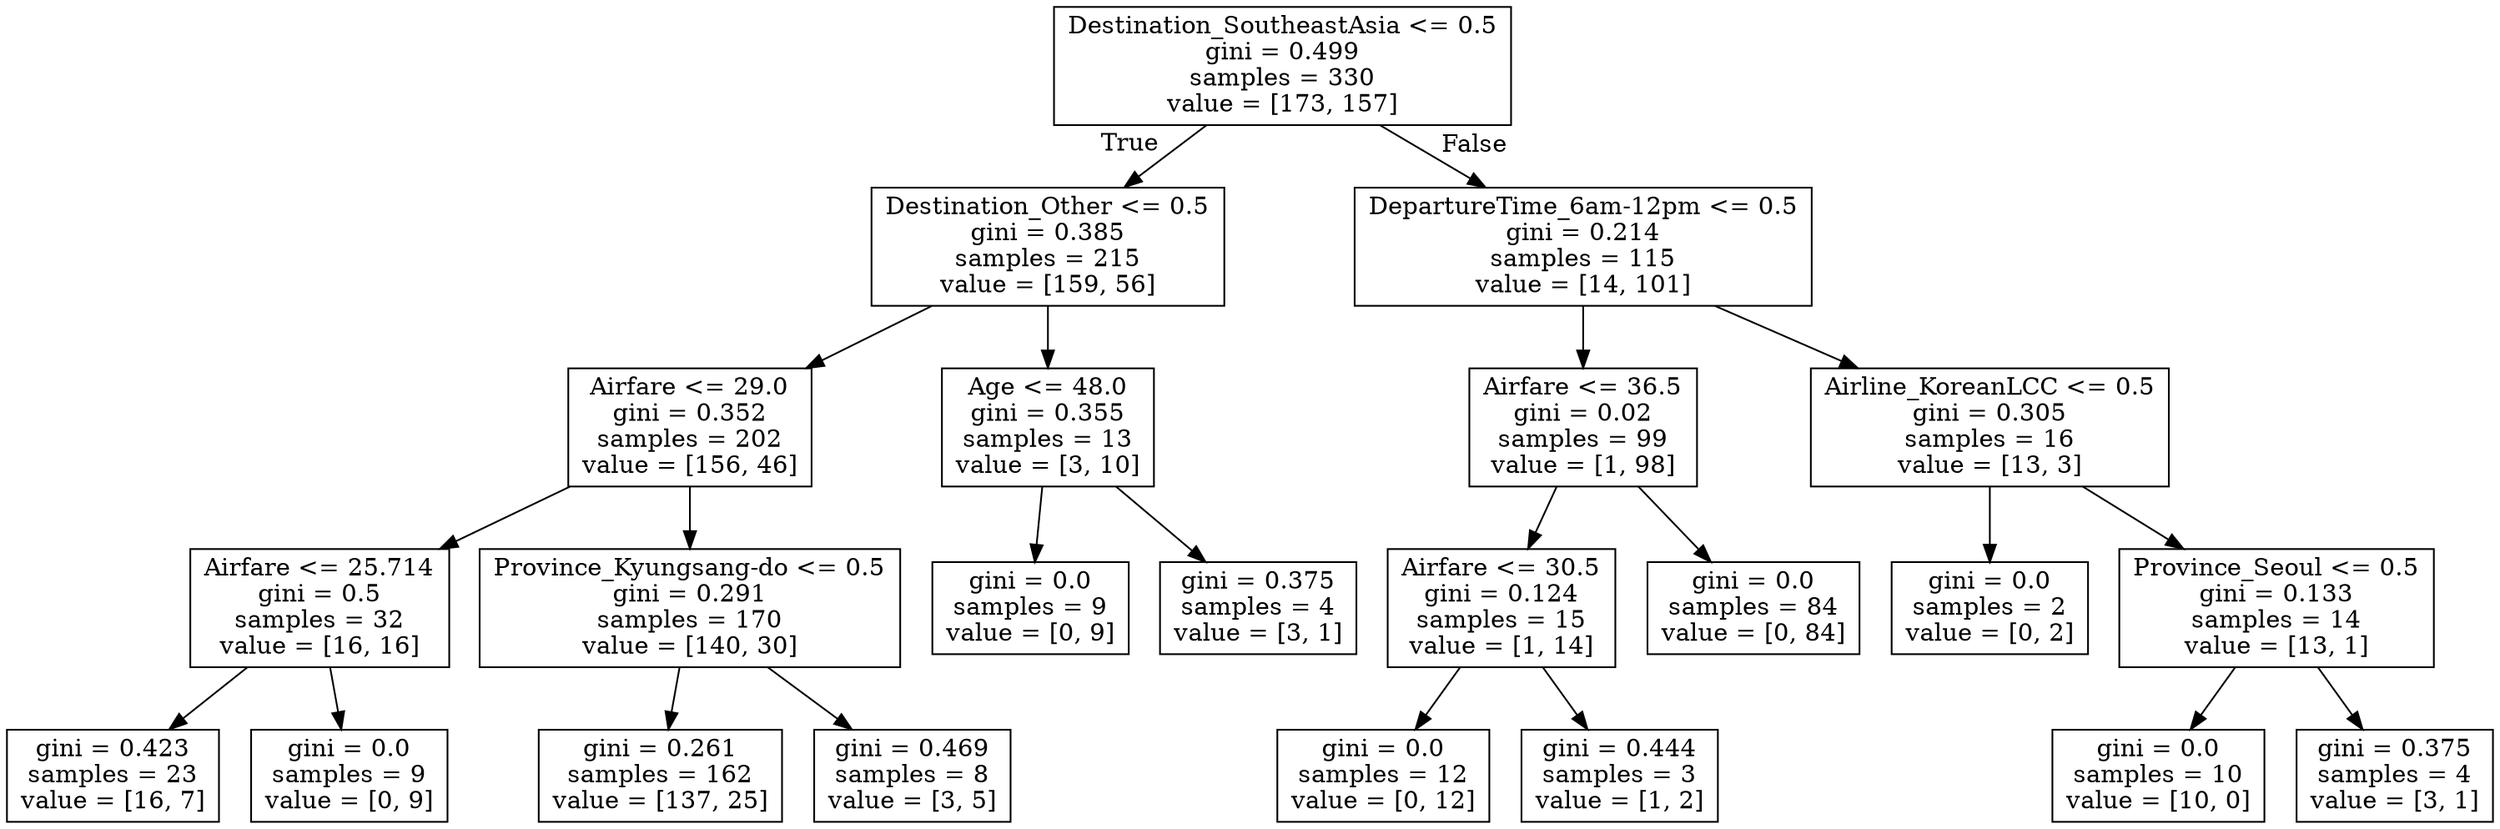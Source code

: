 digraph Tree {
node [shape=box] ;
0 [label="Destination_SoutheastAsia <= 0.5\ngini = 0.499\nsamples = 330\nvalue = [173, 157]"] ;
1 [label="Destination_Other <= 0.5\ngini = 0.385\nsamples = 215\nvalue = [159, 56]"] ;
0 -> 1 [labeldistance=2.5, labelangle=45, headlabel="True"] ;
2 [label="Airfare <= 29.0\ngini = 0.352\nsamples = 202\nvalue = [156, 46]"] ;
1 -> 2 ;
3 [label="Airfare <= 25.714\ngini = 0.5\nsamples = 32\nvalue = [16, 16]"] ;
2 -> 3 ;
4 [label="gini = 0.423\nsamples = 23\nvalue = [16, 7]"] ;
3 -> 4 ;
5 [label="gini = 0.0\nsamples = 9\nvalue = [0, 9]"] ;
3 -> 5 ;
6 [label="Province_Kyungsang-do <= 0.5\ngini = 0.291\nsamples = 170\nvalue = [140, 30]"] ;
2 -> 6 ;
7 [label="gini = 0.261\nsamples = 162\nvalue = [137, 25]"] ;
6 -> 7 ;
8 [label="gini = 0.469\nsamples = 8\nvalue = [3, 5]"] ;
6 -> 8 ;
9 [label="Age <= 48.0\ngini = 0.355\nsamples = 13\nvalue = [3, 10]"] ;
1 -> 9 ;
10 [label="gini = 0.0\nsamples = 9\nvalue = [0, 9]"] ;
9 -> 10 ;
11 [label="gini = 0.375\nsamples = 4\nvalue = [3, 1]"] ;
9 -> 11 ;
12 [label="DepartureTime_6am-12pm <= 0.5\ngini = 0.214\nsamples = 115\nvalue = [14, 101]"] ;
0 -> 12 [labeldistance=2.5, labelangle=-45, headlabel="False"] ;
13 [label="Airfare <= 36.5\ngini = 0.02\nsamples = 99\nvalue = [1, 98]"] ;
12 -> 13 ;
14 [label="Airfare <= 30.5\ngini = 0.124\nsamples = 15\nvalue = [1, 14]"] ;
13 -> 14 ;
15 [label="gini = 0.0\nsamples = 12\nvalue = [0, 12]"] ;
14 -> 15 ;
16 [label="gini = 0.444\nsamples = 3\nvalue = [1, 2]"] ;
14 -> 16 ;
17 [label="gini = 0.0\nsamples = 84\nvalue = [0, 84]"] ;
13 -> 17 ;
18 [label="Airline_KoreanLCC <= 0.5\ngini = 0.305\nsamples = 16\nvalue = [13, 3]"] ;
12 -> 18 ;
19 [label="gini = 0.0\nsamples = 2\nvalue = [0, 2]"] ;
18 -> 19 ;
20 [label="Province_Seoul <= 0.5\ngini = 0.133\nsamples = 14\nvalue = [13, 1]"] ;
18 -> 20 ;
21 [label="gini = 0.0\nsamples = 10\nvalue = [10, 0]"] ;
20 -> 21 ;
22 [label="gini = 0.375\nsamples = 4\nvalue = [3, 1]"] ;
20 -> 22 ;
}
